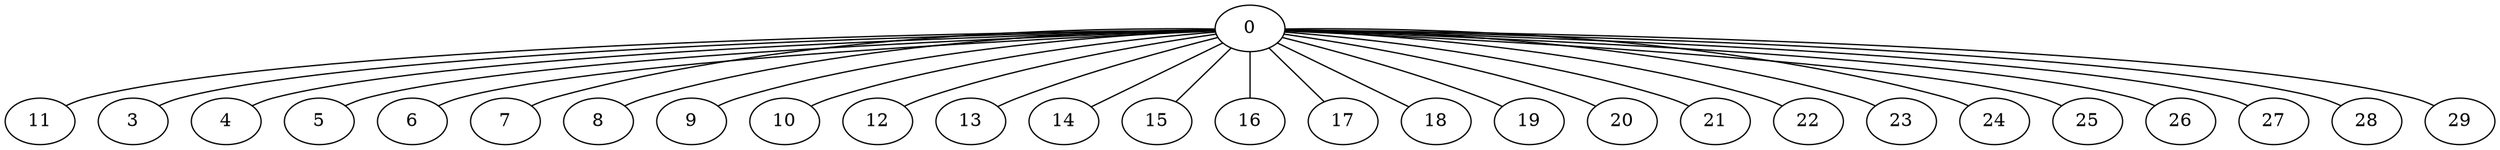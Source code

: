 graph G {
   0 -- 11
   0 -- 3
   0 -- 4
   0 -- 5
   0 -- 6
   0 -- 7
   0 -- 8
   0 -- 9
   0 -- 10
   0 -- 12
   0 -- 13
   0 -- 14
   0 -- 15
   0 -- 16
   0 -- 17
   0 -- 18
   0 -- 19
   0 -- 20
   0 -- 21
   0 -- 22
   0 -- 23
   0 -- 24
   0 -- 25
   0 -- 26
   0 -- 27
   0 -- 28
   0 -- 29
}
